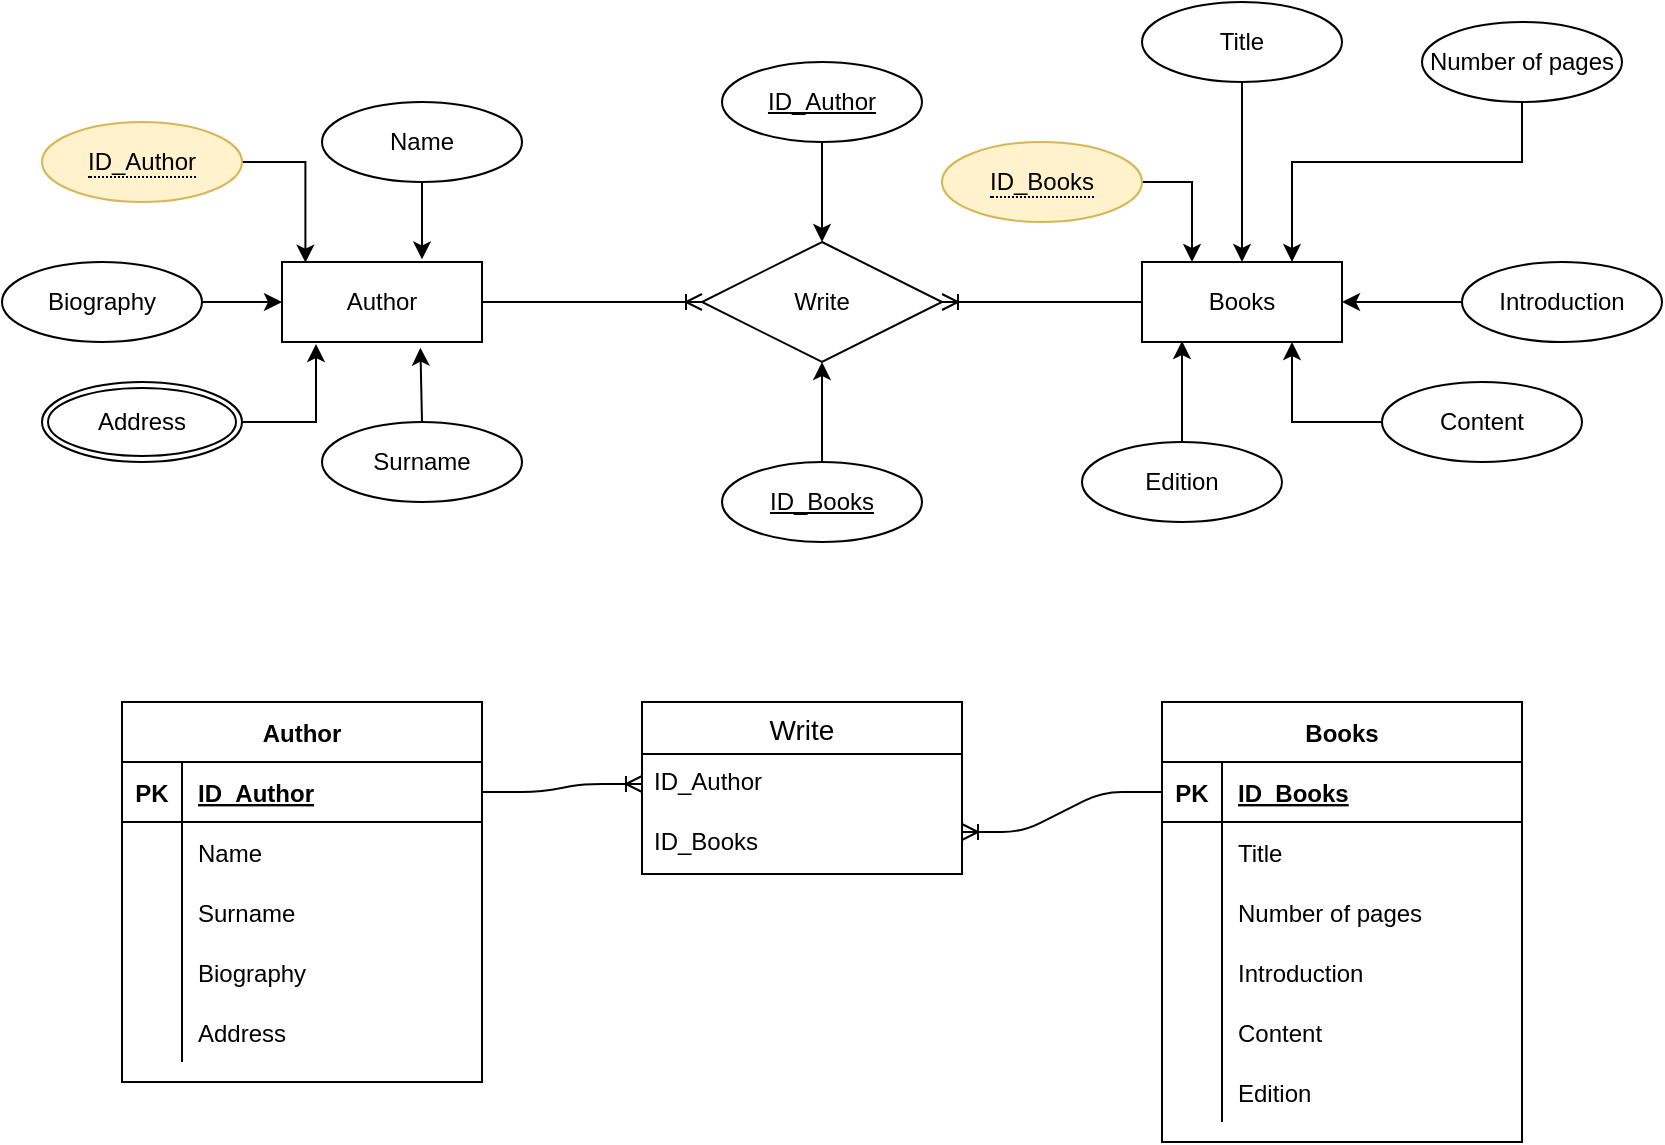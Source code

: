 <mxfile version="14.4.9" type="device"><diagram name="Page-1" id="e56a1550-8fbb-45ad-956c-1786394a9013"><mxGraphModel dx="1185" dy="658" grid="1" gridSize="10" guides="1" tooltips="1" connect="1" arrows="1" fold="1" page="1" pageScale="1" pageWidth="1100" pageHeight="850" background="#ffffff" math="0" shadow="0"><root><mxCell id="0"/><mxCell id="1" parent="0"/><mxCell id="fPS3S9hBZYx08yl63Xnb-1" value="Author" style="whiteSpace=wrap;html=1;align=center;" vertex="1" parent="1"><mxGeometry x="290" y="140" width="100" height="40" as="geometry"/></mxCell><mxCell id="fPS3S9hBZYx08yl63Xnb-2" value="Books" style="whiteSpace=wrap;html=1;align=center;" vertex="1" parent="1"><mxGeometry x="720" y="140" width="100" height="40" as="geometry"/></mxCell><mxCell id="fPS3S9hBZYx08yl63Xnb-3" value="Write" style="shape=rhombus;perimeter=rhombusPerimeter;whiteSpace=wrap;html=1;align=center;" vertex="1" parent="1"><mxGeometry x="500" y="130" width="120" height="60" as="geometry"/></mxCell><mxCell id="fPS3S9hBZYx08yl63Xnb-81" style="edgeStyle=orthogonalEdgeStyle;rounded=0;orthogonalLoop=1;jettySize=auto;html=1;entryX=0.7;entryY=-0.033;entryDx=0;entryDy=0;entryPerimeter=0;" edge="1" parent="1" source="fPS3S9hBZYx08yl63Xnb-7" target="fPS3S9hBZYx08yl63Xnb-1"><mxGeometry relative="1" as="geometry"/></mxCell><mxCell id="fPS3S9hBZYx08yl63Xnb-7" value="Name" style="ellipse;whiteSpace=wrap;html=1;align=center;" vertex="1" parent="1"><mxGeometry x="310" y="60" width="100" height="40" as="geometry"/></mxCell><mxCell id="fPS3S9hBZYx08yl63Xnb-8" style="edgeStyle=orthogonalEdgeStyle;rounded=0;orthogonalLoop=1;jettySize=auto;html=1;entryX=0.17;entryY=1.025;entryDx=0;entryDy=0;entryPerimeter=0;" edge="1" parent="1" source="fPS3S9hBZYx08yl63Xnb-9" target="fPS3S9hBZYx08yl63Xnb-1"><mxGeometry relative="1" as="geometry"/></mxCell><mxCell id="fPS3S9hBZYx08yl63Xnb-9" value="Address" style="ellipse;shape=doubleEllipse;margin=3;whiteSpace=wrap;html=1;align=center;" vertex="1" parent="1"><mxGeometry x="170" y="200" width="100" height="40" as="geometry"/></mxCell><mxCell id="fPS3S9hBZYx08yl63Xnb-14" style="edgeStyle=orthogonalEdgeStyle;rounded=0;orthogonalLoop=1;jettySize=auto;html=1;entryX=0;entryY=0.5;entryDx=0;entryDy=0;" edge="1" parent="1" source="fPS3S9hBZYx08yl63Xnb-15" target="fPS3S9hBZYx08yl63Xnb-1"><mxGeometry relative="1" as="geometry"/></mxCell><mxCell id="fPS3S9hBZYx08yl63Xnb-15" value="Biography" style="ellipse;whiteSpace=wrap;html=1;align=center;" vertex="1" parent="1"><mxGeometry x="150" y="140" width="100" height="40" as="geometry"/></mxCell><mxCell id="fPS3S9hBZYx08yl63Xnb-16" style="edgeStyle=orthogonalEdgeStyle;rounded=0;orthogonalLoop=1;jettySize=auto;html=1;entryX=0.5;entryY=0;entryDx=0;entryDy=0;" edge="1" parent="1" source="fPS3S9hBZYx08yl63Xnb-17" target="fPS3S9hBZYx08yl63Xnb-2"><mxGeometry relative="1" as="geometry"><mxPoint x="760" y="120" as="targetPoint"/></mxGeometry></mxCell><mxCell id="fPS3S9hBZYx08yl63Xnb-17" value="Title" style="ellipse;whiteSpace=wrap;html=1;align=center;" vertex="1" parent="1"><mxGeometry x="720" y="10" width="100" height="40" as="geometry"/></mxCell><mxCell id="fPS3S9hBZYx08yl63Xnb-18" style="edgeStyle=orthogonalEdgeStyle;rounded=0;orthogonalLoop=1;jettySize=auto;html=1;entryX=0.75;entryY=0;entryDx=0;entryDy=0;" edge="1" parent="1" source="fPS3S9hBZYx08yl63Xnb-19" target="fPS3S9hBZYx08yl63Xnb-2"><mxGeometry relative="1" as="geometry"><Array as="points"><mxPoint x="910" y="90"/><mxPoint x="795" y="90"/></Array></mxGeometry></mxCell><mxCell id="fPS3S9hBZYx08yl63Xnb-19" value="Number of pages" style="ellipse;whiteSpace=wrap;html=1;align=center;" vertex="1" parent="1"><mxGeometry x="860" y="20" width="100" height="40" as="geometry"/></mxCell><mxCell id="fPS3S9hBZYx08yl63Xnb-20" style="edgeStyle=orthogonalEdgeStyle;rounded=0;orthogonalLoop=1;jettySize=auto;html=1;entryX=1;entryY=0.5;entryDx=0;entryDy=0;" edge="1" parent="1" source="fPS3S9hBZYx08yl63Xnb-21" target="fPS3S9hBZYx08yl63Xnb-2"><mxGeometry relative="1" as="geometry"/></mxCell><mxCell id="fPS3S9hBZYx08yl63Xnb-21" value="Introduction" style="ellipse;whiteSpace=wrap;html=1;align=center;" vertex="1" parent="1"><mxGeometry x="880" y="140" width="100" height="40" as="geometry"/></mxCell><mxCell id="fPS3S9hBZYx08yl63Xnb-78" style="edgeStyle=orthogonalEdgeStyle;rounded=0;orthogonalLoop=1;jettySize=auto;html=1;exitX=0.5;exitY=0;exitDx=0;exitDy=0;entryX=0.2;entryY=0.988;entryDx=0;entryDy=0;entryPerimeter=0;" edge="1" parent="1" source="fPS3S9hBZYx08yl63Xnb-23" target="fPS3S9hBZYx08yl63Xnb-2"><mxGeometry relative="1" as="geometry"/></mxCell><mxCell id="fPS3S9hBZYx08yl63Xnb-23" value="Edition" style="ellipse;whiteSpace=wrap;html=1;align=center;" vertex="1" parent="1"><mxGeometry x="690" y="230" width="100" height="40" as="geometry"/></mxCell><mxCell id="fPS3S9hBZYx08yl63Xnb-26" style="edgeStyle=orthogonalEdgeStyle;rounded=0;orthogonalLoop=1;jettySize=auto;html=1;entryX=0.75;entryY=1;entryDx=0;entryDy=0;" edge="1" parent="1" source="fPS3S9hBZYx08yl63Xnb-27" target="fPS3S9hBZYx08yl63Xnb-2"><mxGeometry relative="1" as="geometry"/></mxCell><mxCell id="fPS3S9hBZYx08yl63Xnb-27" value="Content" style="ellipse;whiteSpace=wrap;html=1;align=center;" vertex="1" parent="1"><mxGeometry x="840" y="200" width="100" height="40" as="geometry"/></mxCell><mxCell id="fPS3S9hBZYx08yl63Xnb-28" value="" style="edgeStyle=entityRelationEdgeStyle;fontSize=12;html=1;endArrow=ERoneToMany;entryX=0;entryY=0.5;entryDx=0;entryDy=0;exitX=1;exitY=0.5;exitDx=0;exitDy=0;" edge="1" parent="1" source="fPS3S9hBZYx08yl63Xnb-1" target="fPS3S9hBZYx08yl63Xnb-3"><mxGeometry width="100" height="100" relative="1" as="geometry"><mxPoint x="400" y="310" as="sourcePoint"/><mxPoint x="500" y="210" as="targetPoint"/></mxGeometry></mxCell><mxCell id="fPS3S9hBZYx08yl63Xnb-29" value="" style="edgeStyle=entityRelationEdgeStyle;fontSize=12;html=1;endArrow=ERoneToMany;exitX=0;exitY=0.5;exitDx=0;exitDy=0;" edge="1" parent="1" source="fPS3S9hBZYx08yl63Xnb-2" target="fPS3S9hBZYx08yl63Xnb-3"><mxGeometry width="100" height="100" relative="1" as="geometry"><mxPoint x="500" y="420" as="sourcePoint"/><mxPoint x="600" y="320" as="targetPoint"/></mxGeometry></mxCell><mxCell id="fPS3S9hBZYx08yl63Xnb-34" value="Books" style="shape=table;startSize=30;container=1;collapsible=1;childLayout=tableLayout;fixedRows=1;rowLines=0;fontStyle=1;align=center;resizeLast=1;" vertex="1" parent="1"><mxGeometry x="730" y="360" width="180" height="220" as="geometry"/></mxCell><mxCell id="fPS3S9hBZYx08yl63Xnb-35" value="" style="shape=partialRectangle;collapsible=0;dropTarget=0;pointerEvents=0;fillColor=none;top=0;left=0;bottom=1;right=0;points=[[0,0.5],[1,0.5]];portConstraint=eastwest;" vertex="1" parent="fPS3S9hBZYx08yl63Xnb-34"><mxGeometry y="30" width="180" height="30" as="geometry"/></mxCell><mxCell id="fPS3S9hBZYx08yl63Xnb-36" value="PK" style="shape=partialRectangle;connectable=0;fillColor=none;top=0;left=0;bottom=0;right=0;fontStyle=1;overflow=hidden;" vertex="1" parent="fPS3S9hBZYx08yl63Xnb-35"><mxGeometry width="30" height="30" as="geometry"/></mxCell><mxCell id="fPS3S9hBZYx08yl63Xnb-37" value="ID_Books" style="shape=partialRectangle;connectable=0;fillColor=none;top=0;left=0;bottom=0;right=0;align=left;spacingLeft=6;fontStyle=5;overflow=hidden;" vertex="1" parent="fPS3S9hBZYx08yl63Xnb-35"><mxGeometry x="30" width="150" height="30" as="geometry"/></mxCell><mxCell id="fPS3S9hBZYx08yl63Xnb-38" value="" style="shape=partialRectangle;collapsible=0;dropTarget=0;pointerEvents=0;fillColor=none;top=0;left=0;bottom=0;right=0;points=[[0,0.5],[1,0.5]];portConstraint=eastwest;" vertex="1" parent="fPS3S9hBZYx08yl63Xnb-34"><mxGeometry y="60" width="180" height="30" as="geometry"/></mxCell><mxCell id="fPS3S9hBZYx08yl63Xnb-39" value="" style="shape=partialRectangle;connectable=0;fillColor=none;top=0;left=0;bottom=0;right=0;editable=1;overflow=hidden;" vertex="1" parent="fPS3S9hBZYx08yl63Xnb-38"><mxGeometry width="30" height="30" as="geometry"/></mxCell><mxCell id="fPS3S9hBZYx08yl63Xnb-40" value="Title" style="shape=partialRectangle;connectable=0;fillColor=none;top=0;left=0;bottom=0;right=0;align=left;spacingLeft=6;overflow=hidden;" vertex="1" parent="fPS3S9hBZYx08yl63Xnb-38"><mxGeometry x="30" width="150" height="30" as="geometry"/></mxCell><mxCell id="fPS3S9hBZYx08yl63Xnb-41" value="" style="shape=partialRectangle;collapsible=0;dropTarget=0;pointerEvents=0;fillColor=none;top=0;left=0;bottom=0;right=0;points=[[0,0.5],[1,0.5]];portConstraint=eastwest;" vertex="1" parent="fPS3S9hBZYx08yl63Xnb-34"><mxGeometry y="90" width="180" height="30" as="geometry"/></mxCell><mxCell id="fPS3S9hBZYx08yl63Xnb-42" value="" style="shape=partialRectangle;connectable=0;fillColor=none;top=0;left=0;bottom=0;right=0;editable=1;overflow=hidden;" vertex="1" parent="fPS3S9hBZYx08yl63Xnb-41"><mxGeometry width="30" height="30" as="geometry"/></mxCell><mxCell id="fPS3S9hBZYx08yl63Xnb-43" value="Number of pages" style="shape=partialRectangle;connectable=0;fillColor=none;top=0;left=0;bottom=0;right=0;align=left;spacingLeft=6;overflow=hidden;" vertex="1" parent="fPS3S9hBZYx08yl63Xnb-41"><mxGeometry x="30" width="150" height="30" as="geometry"/></mxCell><mxCell id="fPS3S9hBZYx08yl63Xnb-44" value="" style="shape=partialRectangle;collapsible=0;dropTarget=0;pointerEvents=0;fillColor=none;top=0;left=0;bottom=0;right=0;points=[[0,0.5],[1,0.5]];portConstraint=eastwest;" vertex="1" parent="fPS3S9hBZYx08yl63Xnb-34"><mxGeometry y="120" width="180" height="30" as="geometry"/></mxCell><mxCell id="fPS3S9hBZYx08yl63Xnb-45" value="" style="shape=partialRectangle;connectable=0;fillColor=none;top=0;left=0;bottom=0;right=0;editable=1;overflow=hidden;" vertex="1" parent="fPS3S9hBZYx08yl63Xnb-44"><mxGeometry width="30" height="30" as="geometry"/></mxCell><mxCell id="fPS3S9hBZYx08yl63Xnb-46" value="Introduction" style="shape=partialRectangle;connectable=0;fillColor=none;top=0;left=0;bottom=0;right=0;align=left;spacingLeft=6;overflow=hidden;" vertex="1" parent="fPS3S9hBZYx08yl63Xnb-44"><mxGeometry x="30" width="150" height="30" as="geometry"/></mxCell><mxCell id="fPS3S9hBZYx08yl63Xnb-47" value="" style="shape=partialRectangle;collapsible=0;dropTarget=0;pointerEvents=0;fillColor=none;top=0;left=0;bottom=0;right=0;points=[[0,0.5],[1,0.5]];portConstraint=eastwest;" vertex="1" parent="fPS3S9hBZYx08yl63Xnb-34"><mxGeometry y="150" width="180" height="30" as="geometry"/></mxCell><mxCell id="fPS3S9hBZYx08yl63Xnb-48" value="" style="shape=partialRectangle;connectable=0;fillColor=none;top=0;left=0;bottom=0;right=0;editable=1;overflow=hidden;" vertex="1" parent="fPS3S9hBZYx08yl63Xnb-47"><mxGeometry width="30" height="30" as="geometry"/></mxCell><mxCell id="fPS3S9hBZYx08yl63Xnb-49" value="Content" style="shape=partialRectangle;connectable=0;fillColor=none;top=0;left=0;bottom=0;right=0;align=left;spacingLeft=6;overflow=hidden;" vertex="1" parent="fPS3S9hBZYx08yl63Xnb-47"><mxGeometry x="30" width="150" height="30" as="geometry"/></mxCell><mxCell id="fPS3S9hBZYx08yl63Xnb-50" value="" style="shape=partialRectangle;collapsible=0;dropTarget=0;pointerEvents=0;fillColor=none;top=0;left=0;bottom=0;right=0;points=[[0,0.5],[1,0.5]];portConstraint=eastwest;" vertex="1" parent="fPS3S9hBZYx08yl63Xnb-34"><mxGeometry y="180" width="180" height="30" as="geometry"/></mxCell><mxCell id="fPS3S9hBZYx08yl63Xnb-51" value="" style="shape=partialRectangle;connectable=0;fillColor=none;top=0;left=0;bottom=0;right=0;editable=1;overflow=hidden;" vertex="1" parent="fPS3S9hBZYx08yl63Xnb-50"><mxGeometry width="30" height="30" as="geometry"/></mxCell><mxCell id="fPS3S9hBZYx08yl63Xnb-52" value="Edition" style="shape=partialRectangle;connectable=0;fillColor=none;top=0;left=0;bottom=0;right=0;align=left;spacingLeft=6;overflow=hidden;" vertex="1" parent="fPS3S9hBZYx08yl63Xnb-50"><mxGeometry x="30" width="150" height="30" as="geometry"/></mxCell><mxCell id="fPS3S9hBZYx08yl63Xnb-56" value="Author" style="shape=table;startSize=30;container=1;collapsible=1;childLayout=tableLayout;fixedRows=1;rowLines=0;fontStyle=1;align=center;resizeLast=1;" vertex="1" parent="1"><mxGeometry x="210" y="360" width="180" height="190" as="geometry"/></mxCell><mxCell id="fPS3S9hBZYx08yl63Xnb-57" value="" style="shape=partialRectangle;collapsible=0;dropTarget=0;pointerEvents=0;fillColor=none;top=0;left=0;bottom=1;right=0;points=[[0,0.5],[1,0.5]];portConstraint=eastwest;" vertex="1" parent="fPS3S9hBZYx08yl63Xnb-56"><mxGeometry y="30" width="180" height="30" as="geometry"/></mxCell><mxCell id="fPS3S9hBZYx08yl63Xnb-58" value="PK" style="shape=partialRectangle;connectable=0;fillColor=none;top=0;left=0;bottom=0;right=0;fontStyle=1;overflow=hidden;" vertex="1" parent="fPS3S9hBZYx08yl63Xnb-57"><mxGeometry width="30" height="30" as="geometry"/></mxCell><mxCell id="fPS3S9hBZYx08yl63Xnb-59" value="ID_Author" style="shape=partialRectangle;connectable=0;fillColor=none;top=0;left=0;bottom=0;right=0;align=left;spacingLeft=6;fontStyle=5;overflow=hidden;" vertex="1" parent="fPS3S9hBZYx08yl63Xnb-57"><mxGeometry x="30" width="150" height="30" as="geometry"/></mxCell><mxCell id="fPS3S9hBZYx08yl63Xnb-60" value="" style="shape=partialRectangle;collapsible=0;dropTarget=0;pointerEvents=0;fillColor=none;top=0;left=0;bottom=0;right=0;points=[[0,0.5],[1,0.5]];portConstraint=eastwest;" vertex="1" parent="fPS3S9hBZYx08yl63Xnb-56"><mxGeometry y="60" width="180" height="30" as="geometry"/></mxCell><mxCell id="fPS3S9hBZYx08yl63Xnb-61" value="" style="shape=partialRectangle;connectable=0;fillColor=none;top=0;left=0;bottom=0;right=0;editable=1;overflow=hidden;" vertex="1" parent="fPS3S9hBZYx08yl63Xnb-60"><mxGeometry width="30" height="30" as="geometry"/></mxCell><mxCell id="fPS3S9hBZYx08yl63Xnb-62" value="Name" style="shape=partialRectangle;connectable=0;fillColor=none;top=0;left=0;bottom=0;right=0;align=left;spacingLeft=6;overflow=hidden;" vertex="1" parent="fPS3S9hBZYx08yl63Xnb-60"><mxGeometry x="30" width="150" height="30" as="geometry"/></mxCell><mxCell id="fPS3S9hBZYx08yl63Xnb-63" value="" style="shape=partialRectangle;collapsible=0;dropTarget=0;pointerEvents=0;fillColor=none;top=0;left=0;bottom=0;right=0;points=[[0,0.5],[1,0.5]];portConstraint=eastwest;" vertex="1" parent="fPS3S9hBZYx08yl63Xnb-56"><mxGeometry y="90" width="180" height="30" as="geometry"/></mxCell><mxCell id="fPS3S9hBZYx08yl63Xnb-64" value="" style="shape=partialRectangle;connectable=0;fillColor=none;top=0;left=0;bottom=0;right=0;editable=1;overflow=hidden;" vertex="1" parent="fPS3S9hBZYx08yl63Xnb-63"><mxGeometry width="30" height="30" as="geometry"/></mxCell><mxCell id="fPS3S9hBZYx08yl63Xnb-65" value="Surname" style="shape=partialRectangle;connectable=0;fillColor=none;top=0;left=0;bottom=0;right=0;align=left;spacingLeft=6;overflow=hidden;" vertex="1" parent="fPS3S9hBZYx08yl63Xnb-63"><mxGeometry x="30" width="150" height="30" as="geometry"/></mxCell><mxCell id="fPS3S9hBZYx08yl63Xnb-66" value="" style="shape=partialRectangle;collapsible=0;dropTarget=0;pointerEvents=0;fillColor=none;top=0;left=0;bottom=0;right=0;points=[[0,0.5],[1,0.5]];portConstraint=eastwest;" vertex="1" parent="fPS3S9hBZYx08yl63Xnb-56"><mxGeometry y="120" width="180" height="30" as="geometry"/></mxCell><mxCell id="fPS3S9hBZYx08yl63Xnb-67" value="" style="shape=partialRectangle;connectable=0;fillColor=none;top=0;left=0;bottom=0;right=0;editable=1;overflow=hidden;" vertex="1" parent="fPS3S9hBZYx08yl63Xnb-66"><mxGeometry width="30" height="30" as="geometry"/></mxCell><mxCell id="fPS3S9hBZYx08yl63Xnb-68" value="Biography" style="shape=partialRectangle;connectable=0;fillColor=none;top=0;left=0;bottom=0;right=0;align=left;spacingLeft=6;overflow=hidden;" vertex="1" parent="fPS3S9hBZYx08yl63Xnb-66"><mxGeometry x="30" width="150" height="30" as="geometry"/></mxCell><mxCell id="fPS3S9hBZYx08yl63Xnb-69" value="" style="shape=partialRectangle;collapsible=0;dropTarget=0;pointerEvents=0;fillColor=none;top=0;left=0;bottom=0;right=0;points=[[0,0.5],[1,0.5]];portConstraint=eastwest;" vertex="1" parent="fPS3S9hBZYx08yl63Xnb-56"><mxGeometry y="150" width="180" height="30" as="geometry"/></mxCell><mxCell id="fPS3S9hBZYx08yl63Xnb-70" value="" style="shape=partialRectangle;connectable=0;fillColor=none;top=0;left=0;bottom=0;right=0;editable=1;overflow=hidden;" vertex="1" parent="fPS3S9hBZYx08yl63Xnb-69"><mxGeometry width="30" height="30" as="geometry"/></mxCell><mxCell id="fPS3S9hBZYx08yl63Xnb-71" value="Address" style="shape=partialRectangle;connectable=0;fillColor=none;top=0;left=0;bottom=0;right=0;align=left;spacingLeft=6;overflow=hidden;" vertex="1" parent="fPS3S9hBZYx08yl63Xnb-69"><mxGeometry x="30" width="150" height="30" as="geometry"/></mxCell><mxCell id="fPS3S9hBZYx08yl63Xnb-72" value="Write" style="swimlane;fontStyle=0;childLayout=stackLayout;horizontal=1;startSize=26;horizontalStack=0;resizeParent=1;resizeParentMax=0;resizeLast=0;collapsible=1;marginBottom=0;align=center;fontSize=14;" vertex="1" parent="1"><mxGeometry x="470" y="360" width="160" height="86" as="geometry"/></mxCell><mxCell id="fPS3S9hBZYx08yl63Xnb-73" value="ID_Author" style="text;strokeColor=none;fillColor=none;spacingLeft=4;spacingRight=4;overflow=hidden;rotatable=0;points=[[0,0.5],[1,0.5]];portConstraint=eastwest;fontSize=12;" vertex="1" parent="fPS3S9hBZYx08yl63Xnb-72"><mxGeometry y="26" width="160" height="30" as="geometry"/></mxCell><mxCell id="fPS3S9hBZYx08yl63Xnb-74" value="ID_Books" style="text;strokeColor=none;fillColor=none;spacingLeft=4;spacingRight=4;overflow=hidden;rotatable=0;points=[[0,0.5],[1,0.5]];portConstraint=eastwest;fontSize=12;" vertex="1" parent="fPS3S9hBZYx08yl63Xnb-72"><mxGeometry y="56" width="160" height="30" as="geometry"/></mxCell><mxCell id="fPS3S9hBZYx08yl63Xnb-75" value="" style="edgeStyle=entityRelationEdgeStyle;fontSize=12;html=1;endArrow=ERoneToMany;entryX=0;entryY=0.5;entryDx=0;entryDy=0;exitX=1;exitY=0.5;exitDx=0;exitDy=0;" edge="1" parent="1" source="fPS3S9hBZYx08yl63Xnb-57" target="fPS3S9hBZYx08yl63Xnb-73"><mxGeometry width="100" height="100" relative="1" as="geometry"><mxPoint x="420" y="500" as="sourcePoint"/><mxPoint x="530" y="500" as="targetPoint"/></mxGeometry></mxCell><mxCell id="fPS3S9hBZYx08yl63Xnb-76" value="" style="edgeStyle=entityRelationEdgeStyle;fontSize=12;html=1;endArrow=ERoneToMany;entryX=1;entryY=0.3;entryDx=0;entryDy=0;exitX=0;exitY=0.5;exitDx=0;exitDy=0;entryPerimeter=0;" edge="1" parent="1" source="fPS3S9hBZYx08yl63Xnb-35" target="fPS3S9hBZYx08yl63Xnb-74"><mxGeometry width="100" height="100" relative="1" as="geometry"><mxPoint x="590" y="500" as="sourcePoint"/><mxPoint x="700" y="500" as="targetPoint"/></mxGeometry></mxCell><mxCell id="fPS3S9hBZYx08yl63Xnb-80" style="edgeStyle=orthogonalEdgeStyle;rounded=0;orthogonalLoop=1;jettySize=auto;html=1;exitX=1;exitY=0.5;exitDx=0;exitDy=0;entryX=0.25;entryY=0;entryDx=0;entryDy=0;" edge="1" parent="1" source="fPS3S9hBZYx08yl63Xnb-79" target="fPS3S9hBZYx08yl63Xnb-2"><mxGeometry relative="1" as="geometry"/></mxCell><mxCell id="fPS3S9hBZYx08yl63Xnb-79" value="&lt;span style=&quot;border-bottom: 1px dotted&quot;&gt;ID_Books&lt;/span&gt;" style="ellipse;whiteSpace=wrap;html=1;align=center;fillColor=#fff2cc;strokeColor=#d6b656;" vertex="1" parent="1"><mxGeometry x="620" y="80" width="100" height="40" as="geometry"/></mxCell><mxCell id="fPS3S9hBZYx08yl63Xnb-85" style="edgeStyle=orthogonalEdgeStyle;rounded=0;orthogonalLoop=1;jettySize=auto;html=1;exitX=0.5;exitY=0;exitDx=0;exitDy=0;entryX=0.692;entryY=1.071;entryDx=0;entryDy=0;entryPerimeter=0;" edge="1" parent="1" source="fPS3S9hBZYx08yl63Xnb-84" target="fPS3S9hBZYx08yl63Xnb-1"><mxGeometry relative="1" as="geometry"/></mxCell><mxCell id="fPS3S9hBZYx08yl63Xnb-84" value="Surname" style="ellipse;whiteSpace=wrap;html=1;align=center;" vertex="1" parent="1"><mxGeometry x="310" y="220" width="100" height="40" as="geometry"/></mxCell><mxCell id="fPS3S9hBZYx08yl63Xnb-87" style="edgeStyle=orthogonalEdgeStyle;rounded=0;orthogonalLoop=1;jettySize=auto;html=1;entryX=0.117;entryY=0.008;entryDx=0;entryDy=0;entryPerimeter=0;" edge="1" parent="1" source="fPS3S9hBZYx08yl63Xnb-86" target="fPS3S9hBZYx08yl63Xnb-1"><mxGeometry relative="1" as="geometry"/></mxCell><mxCell id="fPS3S9hBZYx08yl63Xnb-86" value="&lt;span style=&quot;border-bottom: 1px dotted&quot;&gt;ID_Author&lt;/span&gt;" style="ellipse;whiteSpace=wrap;html=1;align=center;fillColor=#fff2cc;strokeColor=#d6b656;" vertex="1" parent="1"><mxGeometry x="170" y="70" width="100" height="40" as="geometry"/></mxCell><mxCell id="fPS3S9hBZYx08yl63Xnb-91" style="edgeStyle=orthogonalEdgeStyle;rounded=0;orthogonalLoop=1;jettySize=auto;html=1;exitX=0.5;exitY=1;exitDx=0;exitDy=0;entryX=0.5;entryY=0;entryDx=0;entryDy=0;" edge="1" parent="1" source="fPS3S9hBZYx08yl63Xnb-88" target="fPS3S9hBZYx08yl63Xnb-3"><mxGeometry relative="1" as="geometry"/></mxCell><mxCell id="fPS3S9hBZYx08yl63Xnb-88" value="&lt;span style=&quot;text-align: left&quot;&gt;ID_Author&lt;/span&gt;" style="ellipse;whiteSpace=wrap;html=1;align=center;fontStyle=4;" vertex="1" parent="1"><mxGeometry x="510" y="40" width="100" height="40" as="geometry"/></mxCell><mxCell id="fPS3S9hBZYx08yl63Xnb-90" style="edgeStyle=orthogonalEdgeStyle;rounded=0;orthogonalLoop=1;jettySize=auto;html=1;exitX=0.5;exitY=0;exitDx=0;exitDy=0;entryX=0.5;entryY=1;entryDx=0;entryDy=0;" edge="1" parent="1" source="fPS3S9hBZYx08yl63Xnb-89" target="fPS3S9hBZYx08yl63Xnb-3"><mxGeometry relative="1" as="geometry"/></mxCell><mxCell id="fPS3S9hBZYx08yl63Xnb-89" value="&lt;span style=&quot;text-align: left&quot;&gt;ID_Books&lt;/span&gt;" style="ellipse;whiteSpace=wrap;html=1;align=center;fontStyle=4;" vertex="1" parent="1"><mxGeometry x="510" y="240" width="100" height="40" as="geometry"/></mxCell></root></mxGraphModel></diagram></mxfile>